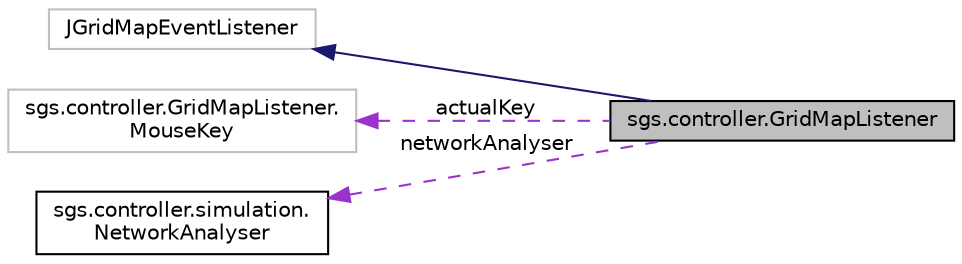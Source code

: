 digraph "sgs.controller.GridMapListener"
{
  edge [fontname="Helvetica",fontsize="10",labelfontname="Helvetica",labelfontsize="10"];
  node [fontname="Helvetica",fontsize="10",shape=record];
  rankdir="LR";
  Node1 [label="sgs.controller.GridMapListener",height=0.2,width=0.4,color="black", fillcolor="grey75", style="filled" fontcolor="black"];
  Node2 -> Node1 [dir="back",color="midnightblue",fontsize="10",style="solid"];
  Node2 [label="JGridMapEventListener",height=0.2,width=0.4,color="grey75", fillcolor="white", style="filled"];
  Node3 -> Node1 [dir="back",color="darkorchid3",fontsize="10",style="dashed",label=" actualKey" ];
  Node3 [label="sgs.controller.GridMapListener.\lMouseKey",height=0.2,width=0.4,color="grey75", fillcolor="white", style="filled"];
  Node4 -> Node1 [dir="back",color="darkorchid3",fontsize="10",style="dashed",label=" networkAnalyser" ];
  Node4 [label="sgs.controller.simulation.\lNetworkAnalyser",height=0.2,width=0.4,color="black", fillcolor="white", style="filled",URL="$classsgs_1_1controller_1_1simulation_1_1_network_analyser.html"];
}

